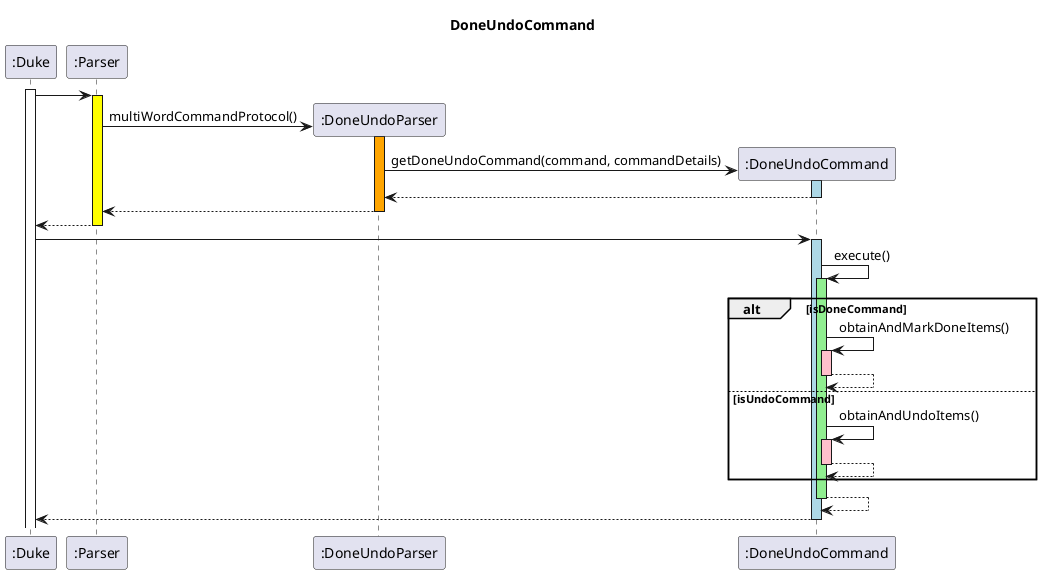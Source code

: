 @startuml

title DoneUndoCommand

participant ":Duke" as Duke
activate Duke

participant ":Parser" as Parser

Duke -> Parser
activate Parser #yellow
create ":DoneUndoParser" as DoneUndoParser
Parser -> DoneUndoParser: multiWordCommandProtocol()
activate DoneUndoParser #orange
create ":DoneUndoCommand" as DoneUndoCommand
DoneUndoParser -> DoneUndoCommand: getDoneUndoCommand(command, commandDetails)
activate DoneUndoCommand #lightblue
return
return
return
Duke -> DoneUndoCommand
activate DoneUndoCommand #lightblue
DoneUndoCommand -> DoneUndoCommand: execute()
activate DoneUndoCommand #lightgreen

alt isDoneCommand
DoneUndoCommand -> DoneUndoCommand: obtainAndMarkDoneItems()
activate DoneUndoCommand #pink
return
else isUndoCommand
DoneUndoCommand -> DoneUndoCommand: obtainAndUndoItems()
activate DoneUndoCommand #pink
return
end

return
return

@enduml